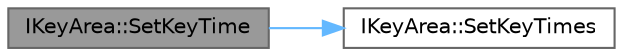 digraph "IKeyArea::SetKeyTime"
{
 // INTERACTIVE_SVG=YES
 // LATEX_PDF_SIZE
  bgcolor="transparent";
  edge [fontname=Helvetica,fontsize=10,labelfontname=Helvetica,labelfontsize=10];
  node [fontname=Helvetica,fontsize=10,shape=box,height=0.2,width=0.4];
  rankdir="LR";
  Node1 [id="Node000001",label="IKeyArea::SetKeyTime",height=0.2,width=0.4,color="gray40", fillcolor="grey60", style="filled", fontcolor="black",tooltip="Set the time of the key with the specified handle."];
  Node1 -> Node2 [id="edge1_Node000001_Node000002",color="steelblue1",style="solid",tooltip=" "];
  Node2 [id="Node000002",label="IKeyArea::SetKeyTimes",height=0.2,width=0.4,color="grey40", fillcolor="white", style="filled",URL="$d3/d9e/classIKeyArea.html#a9f4ca8947ae0d5dbade5babf1c5a0521",tooltip="Set the times of the each key with the specified handles."];
}

